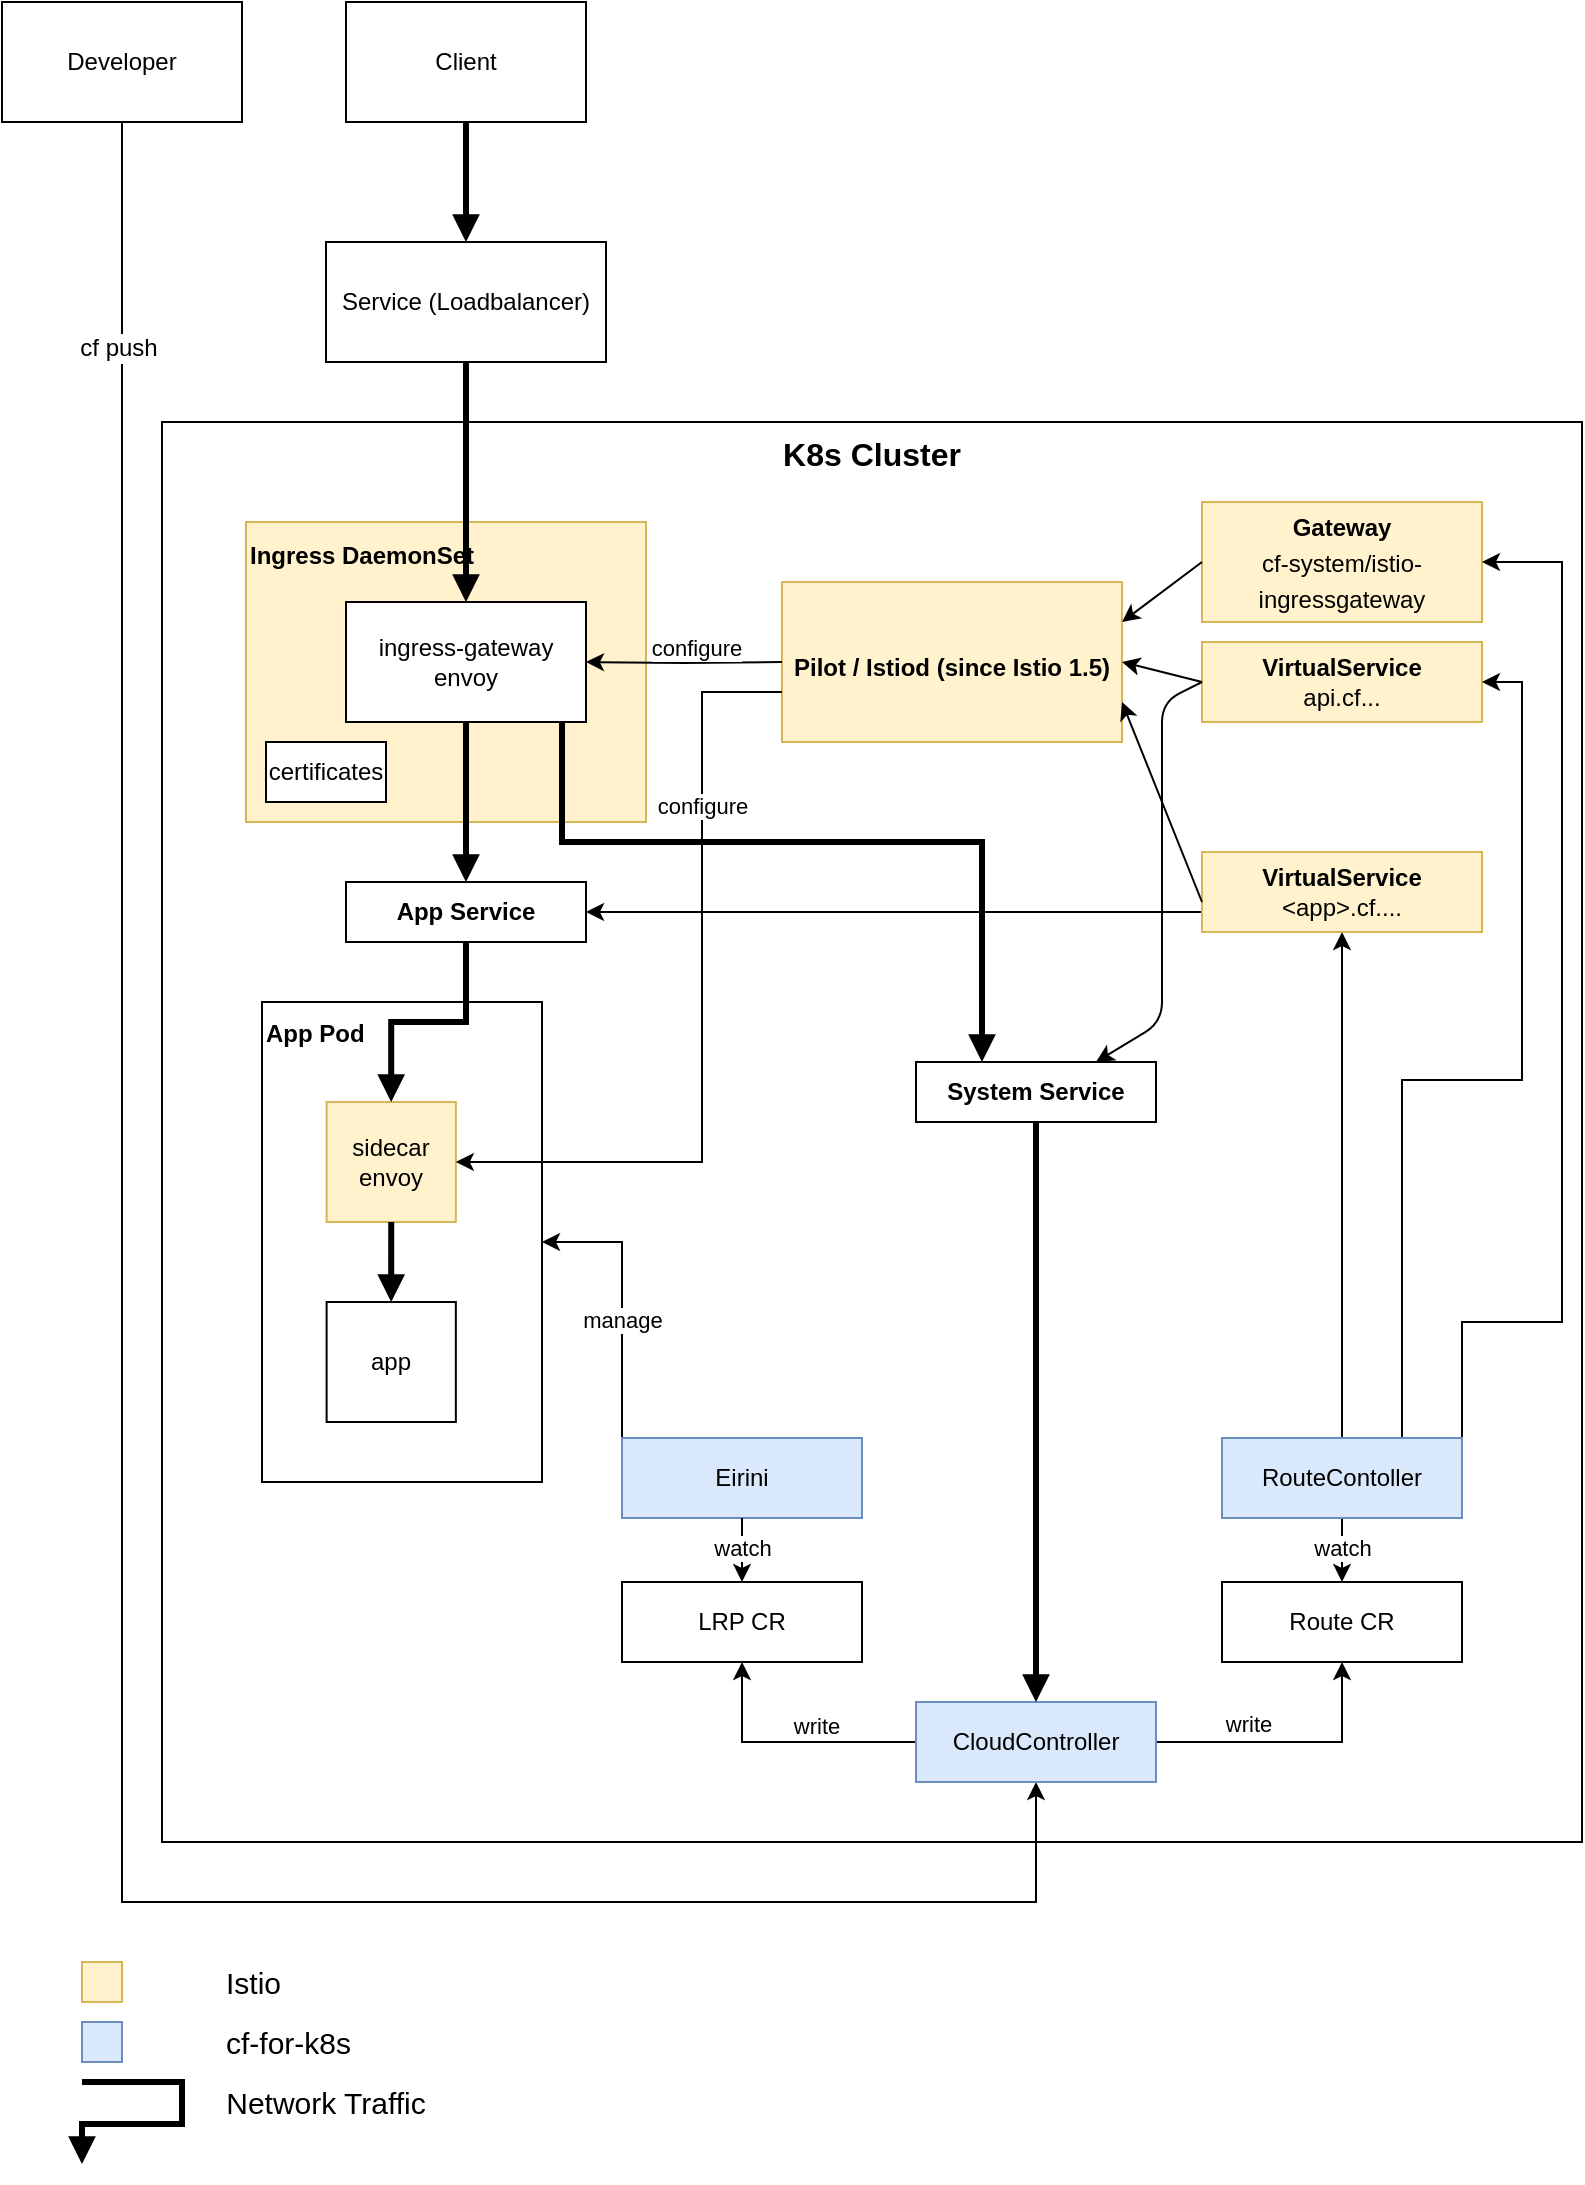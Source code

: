 <mxfile version="13.1.5" type="device"><diagram id="rJOVMeB0dU3zK5fSJqTK" name="Page-1"><mxGraphModel dx="2893" dy="1131" grid="1" gridSize="10" guides="1" tooltips="1" connect="1" arrows="1" fold="1" page="1" pageScale="1" pageWidth="827" pageHeight="1169" math="0" shadow="0"><root><mxCell id="0"/><mxCell id="1" parent="0"/><mxCell id="hrxmefYFYXSUgcAgwlKP-34" value="K8s Cluster" style="rounded=0;whiteSpace=wrap;html=1;fontSize=16;fontStyle=1;verticalAlign=top;" parent="1" vertex="1"><mxGeometry x="40" y="430" width="710" height="710" as="geometry"/></mxCell><mxCell id="hrxmefYFYXSUgcAgwlKP-3" style="edgeStyle=orthogonalEdgeStyle;rounded=0;orthogonalLoop=1;jettySize=auto;html=1;exitX=0.5;exitY=1;exitDx=0;exitDy=0;entryX=0.5;entryY=0;entryDx=0;entryDy=0;endArrow=block;endFill=1;strokeWidth=3;" parent="1" source="hrxmefYFYXSUgcAgwlKP-1" target="hrxmefYFYXSUgcAgwlKP-6" edge="1"><mxGeometry relative="1" as="geometry"/></mxCell><mxCell id="hrxmefYFYXSUgcAgwlKP-46" style="edgeStyle=orthogonalEdgeStyle;rounded=0;orthogonalLoop=1;jettySize=auto;html=1;entryX=0.5;entryY=1;entryDx=0;entryDy=0;fontSize=11;exitX=0.5;exitY=1;exitDx=0;exitDy=0;" parent="1" source="hrxmefYFYXSUgcAgwlKP-81" target="hrxmefYFYXSUgcAgwlKP-42" edge="1"><mxGeometry relative="1" as="geometry"><mxPoint x="20" y="290" as="sourcePoint"/><Array as="points"><mxPoint x="20" y="1170"/><mxPoint x="477" y="1170"/></Array></mxGeometry></mxCell><mxCell id="hrxmefYFYXSUgcAgwlKP-47" value="cf push" style="edgeLabel;html=1;align=center;verticalAlign=middle;resizable=0;points=[];fontSize=11;" parent="hrxmefYFYXSUgcAgwlKP-46" vertex="1" connectable="0"><mxGeometry x="-0.675" y="104" relative="1" as="geometry"><mxPoint as="offset"/></mxGeometry></mxCell><mxCell id="hrxmefYFYXSUgcAgwlKP-82" value="cf push" style="edgeLabel;html=1;align=center;verticalAlign=middle;resizable=0;points=[];fontSize=12;" parent="hrxmefYFYXSUgcAgwlKP-46" vertex="1" connectable="0"><mxGeometry x="-0.84" y="-2" relative="1" as="geometry"><mxPoint as="offset"/></mxGeometry></mxCell><mxCell id="hrxmefYFYXSUgcAgwlKP-1" value="Client" style="rounded=0;whiteSpace=wrap;html=1;" parent="1" vertex="1"><mxGeometry x="132" y="220" width="120" height="60" as="geometry"/></mxCell><mxCell id="hrxmefYFYXSUgcAgwlKP-6" value="Service (Loadbalancer)" style="rounded=0;whiteSpace=wrap;html=1;" parent="1" vertex="1"><mxGeometry x="122" y="340" width="140" height="60" as="geometry"/></mxCell><mxCell id="hrxmefYFYXSUgcAgwlKP-21" value="" style="group;align=left;" parent="1" vertex="1" connectable="0"><mxGeometry x="90" y="720" width="140" height="240" as="geometry"/></mxCell><mxCell id="hrxmefYFYXSUgcAgwlKP-17" value="&lt;font style=&quot;font-size: 12px&quot;&gt;App Pod&lt;/font&gt;" style="rounded=0;whiteSpace=wrap;html=1;verticalAlign=top;fontSize=14;fontStyle=1;align=left;" parent="hrxmefYFYXSUgcAgwlKP-21" vertex="1"><mxGeometry width="140" height="240" as="geometry"/></mxCell><mxCell id="hrxmefYFYXSUgcAgwlKP-8" value="sidecar&lt;br&gt;envoy" style="rounded=0;whiteSpace=wrap;html=1;fillColor=#fff2cc;strokeColor=#d6b656;" parent="hrxmefYFYXSUgcAgwlKP-21" vertex="1"><mxGeometry x="32.308" y="50" width="64.615" height="60" as="geometry"/></mxCell><mxCell id="hrxmefYFYXSUgcAgwlKP-9" value="app" style="rounded=0;whiteSpace=wrap;html=1;" parent="hrxmefYFYXSUgcAgwlKP-21" vertex="1"><mxGeometry x="32.308" y="150" width="64.615" height="60" as="geometry"/></mxCell><mxCell id="hrxmefYFYXSUgcAgwlKP-11" style="edgeStyle=orthogonalEdgeStyle;rounded=0;orthogonalLoop=1;jettySize=auto;html=1;exitX=0.5;exitY=1;exitDx=0;exitDy=0;strokeWidth=3;endFill=1;endArrow=block;" parent="hrxmefYFYXSUgcAgwlKP-21" source="hrxmefYFYXSUgcAgwlKP-8" target="hrxmefYFYXSUgcAgwlKP-9" edge="1"><mxGeometry relative="1" as="geometry"/></mxCell><mxCell id="hrxmefYFYXSUgcAgwlKP-14" value="&lt;div style=&quot;line-height: 18px&quot;&gt;&lt;font&gt;&lt;b&gt;&lt;font style=&quot;font-size: 12px&quot;&gt;Gateway&lt;/font&gt;&lt;br&gt;&lt;/b&gt;&lt;/font&gt;cf-system/istio-ingressgateway&lt;/div&gt;" style="rounded=0;whiteSpace=wrap;html=1;fillColor=#fff2cc;strokeColor=#d6b656;labelBackgroundColor=none;" parent="1" vertex="1"><mxGeometry x="560" y="470" width="140" height="60" as="geometry"/></mxCell><mxCell id="hrxmefYFYXSUgcAgwlKP-15" value="&lt;b&gt;VirtualService&lt;/b&gt;&lt;br&gt;api.cf..." style="rounded=0;whiteSpace=wrap;html=1;fillColor=#fff2cc;strokeColor=#d6b656;" parent="1" vertex="1"><mxGeometry x="560" y="540" width="140" height="40" as="geometry"/></mxCell><mxCell id="hrxmefYFYXSUgcAgwlKP-25" value="" style="group;fillColor=#fff2cc;strokeColor=#d6b656;" parent="1" vertex="1" connectable="0"><mxGeometry x="350" y="510" width="170" height="80" as="geometry"/></mxCell><mxCell id="hrxmefYFYXSUgcAgwlKP-22" value="&lt;b&gt;&lt;br&gt;&lt;br&gt;Pilot / Istiod (since Istio 1.5)&lt;/b&gt;" style="rounded=0;whiteSpace=wrap;html=1;verticalAlign=top;fillColor=#fff2cc;strokeColor=#d6b656;" parent="hrxmefYFYXSUgcAgwlKP-25" vertex="1"><mxGeometry width="170" height="80" as="geometry"/></mxCell><mxCell id="hrxmefYFYXSUgcAgwlKP-38" style="edgeStyle=orthogonalEdgeStyle;rounded=0;orthogonalLoop=1;jettySize=auto;html=1;exitX=0.75;exitY=0;exitDx=0;exitDy=0;entryX=1;entryY=0.5;entryDx=0;entryDy=0;fontSize=11;" parent="1" source="hrxmefYFYXSUgcAgwlKP-35" target="hrxmefYFYXSUgcAgwlKP-15" edge="1"><mxGeometry relative="1" as="geometry"/></mxCell><mxCell id="hrxmefYFYXSUgcAgwlKP-39" style="edgeStyle=orthogonalEdgeStyle;rounded=0;orthogonalLoop=1;jettySize=auto;html=1;exitX=1;exitY=0.5;exitDx=0;exitDy=0;entryX=1;entryY=0.5;entryDx=0;entryDy=0;fontSize=11;" parent="1" source="hrxmefYFYXSUgcAgwlKP-35" target="hrxmefYFYXSUgcAgwlKP-14" edge="1"><mxGeometry relative="1" as="geometry"><Array as="points"><mxPoint x="690" y="880"/><mxPoint x="740" y="880"/><mxPoint x="740" y="500"/></Array></mxGeometry></mxCell><mxCell id="hrxmefYFYXSUgcAgwlKP-56" style="edgeStyle=orthogonalEdgeStyle;rounded=0;orthogonalLoop=1;jettySize=auto;html=1;exitX=0.5;exitY=0;exitDx=0;exitDy=0;fontSize=15;" parent="1" source="hrxmefYFYXSUgcAgwlKP-35" target="hrxmefYFYXSUgcAgwlKP-55" edge="1"><mxGeometry relative="1" as="geometry"/></mxCell><mxCell id="0kSUXcKSh_ugkrox7M5H-12" style="edgeStyle=orthogonalEdgeStyle;rounded=0;orthogonalLoop=1;jettySize=auto;html=1;exitX=0.5;exitY=1;exitDx=0;exitDy=0;entryX=0.5;entryY=0;entryDx=0;entryDy=0;" parent="1" source="hrxmefYFYXSUgcAgwlKP-35" target="hrxmefYFYXSUgcAgwlKP-43" edge="1"><mxGeometry relative="1" as="geometry"/></mxCell><mxCell id="0kSUXcKSh_ugkrox7M5H-13" value="watch" style="edgeLabel;html=1;align=center;verticalAlign=middle;resizable=0;points=[];" parent="0kSUXcKSh_ugkrox7M5H-12" vertex="1" connectable="0"><mxGeometry x="-0.067" relative="1" as="geometry"><mxPoint as="offset"/></mxGeometry></mxCell><mxCell id="hrxmefYFYXSUgcAgwlKP-35" value="RouteContoller" style="rounded=0;whiteSpace=wrap;html=1;fillColor=#dae8fc;strokeColor=#6c8ebf;" parent="1" vertex="1"><mxGeometry x="570" y="938" width="120" height="40" as="geometry"/></mxCell><mxCell id="hrxmefYFYXSUgcAgwlKP-44" style="edgeStyle=orthogonalEdgeStyle;rounded=0;orthogonalLoop=1;jettySize=auto;html=1;exitX=1;exitY=0.5;exitDx=0;exitDy=0;entryX=0.5;entryY=1;entryDx=0;entryDy=0;fontSize=11;" parent="1" source="hrxmefYFYXSUgcAgwlKP-42" target="hrxmefYFYXSUgcAgwlKP-43" edge="1"><mxGeometry relative="1" as="geometry"/></mxCell><mxCell id="hrxmefYFYXSUgcAgwlKP-50" value="write" style="edgeLabel;html=1;align=center;verticalAlign=middle;resizable=0;points=[];fontSize=11;" parent="hrxmefYFYXSUgcAgwlKP-44" vertex="1" connectable="0"><mxGeometry x="-0.242" y="-1" relative="1" as="geometry"><mxPoint x="-5" y="-10" as="offset"/></mxGeometry></mxCell><mxCell id="0kSUXcKSh_ugkrox7M5H-16" style="edgeStyle=orthogonalEdgeStyle;rounded=0;orthogonalLoop=1;jettySize=auto;html=1;exitX=0;exitY=0.5;exitDx=0;exitDy=0;entryX=0.5;entryY=1;entryDx=0;entryDy=0;" parent="1" source="hrxmefYFYXSUgcAgwlKP-42" target="0kSUXcKSh_ugkrox7M5H-14" edge="1"><mxGeometry relative="1" as="geometry"/></mxCell><mxCell id="0kSUXcKSh_ugkrox7M5H-17" value="write" style="edgeLabel;html=1;align=center;verticalAlign=middle;resizable=0;points=[];" parent="0kSUXcKSh_ugkrox7M5H-16" vertex="1" connectable="0"><mxGeometry x="0.197" y="-2" relative="1" as="geometry"><mxPoint x="26" y="-6" as="offset"/></mxGeometry></mxCell><mxCell id="hrxmefYFYXSUgcAgwlKP-42" value="CloudController" style="rounded=0;whiteSpace=wrap;html=1;fillColor=#dae8fc;strokeColor=#6c8ebf;" parent="1" vertex="1"><mxGeometry x="417" y="1070" width="120" height="40" as="geometry"/></mxCell><mxCell id="hrxmefYFYXSUgcAgwlKP-43" value="Route CR" style="rounded=0;whiteSpace=wrap;html=1;" parent="1" vertex="1"><mxGeometry x="570" y="1010" width="120" height="40" as="geometry"/></mxCell><mxCell id="hrxmefYFYXSUgcAgwlKP-54" value="" style="group;fillColor=#fff2cc;strokeColor=#d6b656;" parent="1" vertex="1" connectable="0"><mxGeometry x="82" y="480" width="200" height="150" as="geometry"/></mxCell><mxCell id="hrxmefYFYXSUgcAgwlKP-52" value="&lt;font style=&quot;font-size: 12px&quot;&gt;Ingress DaemonSet&lt;/font&gt;" style="rounded=0;whiteSpace=wrap;html=1;fontSize=15;verticalAlign=top;fontStyle=1;fillColor=#fff2cc;strokeColor=#d6b656;align=left;" parent="hrxmefYFYXSUgcAgwlKP-54" vertex="1"><mxGeometry width="200" height="150" as="geometry"/></mxCell><mxCell id="hrxmefYFYXSUgcAgwlKP-2" value="ingress-gateway&lt;br&gt;envoy" style="rounded=0;whiteSpace=wrap;html=1;" parent="hrxmefYFYXSUgcAgwlKP-54" vertex="1"><mxGeometry x="50" y="40" width="120" height="60" as="geometry"/></mxCell><mxCell id="hrxmefYFYXSUgcAgwlKP-51" value="certificates" style="rounded=0;whiteSpace=wrap;html=1;" parent="hrxmefYFYXSUgcAgwlKP-54" vertex="1"><mxGeometry x="10" y="110" width="60" height="30" as="geometry"/></mxCell><mxCell id="hrxmefYFYXSUgcAgwlKP-19" style="edgeStyle=orthogonalEdgeStyle;rounded=0;orthogonalLoop=1;jettySize=auto;html=1;" parent="1" target="hrxmefYFYXSUgcAgwlKP-2" edge="1"><mxGeometry relative="1" as="geometry"><mxPoint x="350" y="550" as="sourcePoint"/></mxGeometry></mxCell><mxCell id="hrxmefYFYXSUgcAgwlKP-20" value="configure" style="edgeLabel;html=1;align=center;verticalAlign=middle;resizable=0;points=[];" parent="hrxmefYFYXSUgcAgwlKP-19" vertex="1" connectable="0"><mxGeometry x="-0.061" y="1" relative="1" as="geometry"><mxPoint x="3" y="-9" as="offset"/></mxGeometry></mxCell><mxCell id="hrxmefYFYXSUgcAgwlKP-10" style="edgeStyle=orthogonalEdgeStyle;rounded=0;orthogonalLoop=1;jettySize=auto;html=1;exitX=0.5;exitY=1;exitDx=0;exitDy=0;entryX=0.5;entryY=0;entryDx=0;entryDy=0;strokeWidth=3;endFill=1;endArrow=block;" parent="1" source="hrxmefYFYXSUgcAgwlKP-2" target="hrxmefYFYXSUgcAgwlKP-65" edge="1"><mxGeometry relative="1" as="geometry"/></mxCell><mxCell id="hrxmefYFYXSUgcAgwlKP-7" style="edgeStyle=orthogonalEdgeStyle;rounded=0;orthogonalLoop=1;jettySize=auto;html=1;exitX=0.5;exitY=1;exitDx=0;exitDy=0;strokeWidth=3;endFill=1;endArrow=block;" parent="1" source="hrxmefYFYXSUgcAgwlKP-6" target="hrxmefYFYXSUgcAgwlKP-2" edge="1"><mxGeometry relative="1" as="geometry"/></mxCell><mxCell id="hrxmefYFYXSUgcAgwlKP-67" style="edgeStyle=orthogonalEdgeStyle;rounded=0;orthogonalLoop=1;jettySize=auto;html=1;exitX=0;exitY=0.75;exitDx=0;exitDy=0;entryX=1;entryY=0.5;entryDx=0;entryDy=0;fontSize=15;" parent="1" source="hrxmefYFYXSUgcAgwlKP-55" target="hrxmefYFYXSUgcAgwlKP-65" edge="1"><mxGeometry relative="1" as="geometry"/></mxCell><mxCell id="hrxmefYFYXSUgcAgwlKP-55" value="&lt;b&gt;VirtualService&lt;/b&gt;&lt;br&gt;&amp;lt;app&amp;gt;.cf...." style="rounded=0;whiteSpace=wrap;html=1;fillColor=#fff2cc;strokeColor=#d6b656;" parent="1" vertex="1"><mxGeometry x="560" y="645" width="140" height="40" as="geometry"/></mxCell><mxCell id="hrxmefYFYXSUgcAgwlKP-66" style="edgeStyle=orthogonalEdgeStyle;rounded=0;orthogonalLoop=1;jettySize=auto;html=1;exitX=0.5;exitY=1;exitDx=0;exitDy=0;fontSize=11;strokeWidth=3;endFill=1;endArrow=block;" parent="1" source="hrxmefYFYXSUgcAgwlKP-65" target="hrxmefYFYXSUgcAgwlKP-8" edge="1"><mxGeometry relative="1" as="geometry"/></mxCell><mxCell id="hrxmefYFYXSUgcAgwlKP-81" value="Developer" style="rounded=0;whiteSpace=wrap;html=1;" parent="1" vertex="1"><mxGeometry x="-40" y="220" width="120" height="60" as="geometry"/></mxCell><mxCell id="hrxmefYFYXSUgcAgwlKP-86" style="edgeStyle=orthogonalEdgeStyle;rounded=0;orthogonalLoop=1;jettySize=auto;html=1;exitX=0.5;exitY=1;exitDx=0;exitDy=0;endArrow=block;endFill=1;strokeWidth=3;fontSize=12;" parent="1" source="hrxmefYFYXSUgcAgwlKP-83" target="hrxmefYFYXSUgcAgwlKP-42" edge="1"><mxGeometry relative="1" as="geometry"/></mxCell><mxCell id="hrxmefYFYXSUgcAgwlKP-83" value="&lt;font style=&quot;font-size: 12px&quot;&gt;System Service&lt;/font&gt;" style="rounded=0;whiteSpace=wrap;html=1;fontSize=12;fontStyle=1" parent="1" vertex="1"><mxGeometry x="417" y="750" width="120" height="30" as="geometry"/></mxCell><mxCell id="hrxmefYFYXSUgcAgwlKP-85" style="edgeStyle=orthogonalEdgeStyle;rounded=0;orthogonalLoop=1;jettySize=auto;html=1;endArrow=block;endFill=1;strokeWidth=3;fontSize=12;" parent="1" target="hrxmefYFYXSUgcAgwlKP-83" edge="1"><mxGeometry relative="1" as="geometry"><Array as="points"><mxPoint x="240" y="640"/><mxPoint x="450" y="640"/></Array><mxPoint x="240" y="580" as="sourcePoint"/></mxGeometry></mxCell><mxCell id="hrxmefYFYXSUgcAgwlKP-65" value="&lt;font style=&quot;font-size: 12px&quot;&gt;App Service&lt;/font&gt;" style="rounded=0;whiteSpace=wrap;html=1;fontSize=12;fontStyle=1" parent="1" vertex="1"><mxGeometry x="132" y="660" width="120" height="30" as="geometry"/></mxCell><mxCell id="0kSUXcKSh_ugkrox7M5H-5" value="manage" style="edgeStyle=orthogonalEdgeStyle;rounded=0;orthogonalLoop=1;jettySize=auto;html=1;exitX=0;exitY=0.5;exitDx=0;exitDy=0;entryX=1;entryY=0.5;entryDx=0;entryDy=0;" parent="1" source="0kSUXcKSh_ugkrox7M5H-1" target="hrxmefYFYXSUgcAgwlKP-17" edge="1"><mxGeometry relative="1" as="geometry"><Array as="points"><mxPoint x="270" y="840"/></Array></mxGeometry></mxCell><mxCell id="0kSUXcKSh_ugkrox7M5H-1" value="Eirini" style="rounded=0;whiteSpace=wrap;html=1;fillColor=#dae8fc;strokeColor=#6c8ebf;" parent="1" vertex="1"><mxGeometry x="270" y="938" width="120" height="40" as="geometry"/></mxCell><mxCell id="0kSUXcKSh_ugkrox7M5H-19" style="edgeStyle=orthogonalEdgeStyle;rounded=0;orthogonalLoop=1;jettySize=auto;html=1;exitX=0.5;exitY=1;exitDx=0;exitDy=0;entryX=0.5;entryY=0;entryDx=0;entryDy=0;" parent="1" source="0kSUXcKSh_ugkrox7M5H-1" target="0kSUXcKSh_ugkrox7M5H-14" edge="1"><mxGeometry relative="1" as="geometry"/></mxCell><mxCell id="0kSUXcKSh_ugkrox7M5H-14" value="LRP CR" style="rounded=0;whiteSpace=wrap;html=1;" parent="1" vertex="1"><mxGeometry x="270" y="1010" width="120" height="40" as="geometry"/></mxCell><mxCell id="hrxmefYFYXSUgcAgwlKP-40" style="edgeStyle=orthogonalEdgeStyle;rounded=0;orthogonalLoop=1;jettySize=auto;html=1;entryX=1;entryY=0.5;entryDx=0;entryDy=0;fontSize=11;" parent="1" target="hrxmefYFYXSUgcAgwlKP-8" edge="1"><mxGeometry relative="1" as="geometry"><Array as="points"><mxPoint x="310" y="565"/><mxPoint x="310" y="800"/></Array><mxPoint x="350" y="565" as="sourcePoint"/></mxGeometry></mxCell><mxCell id="hrxmefYFYXSUgcAgwlKP-41" value="configure" style="edgeLabel;html=1;align=center;verticalAlign=middle;resizable=0;points=[];fontSize=11;" parent="hrxmefYFYXSUgcAgwlKP-40" vertex="1" connectable="0"><mxGeometry x="-0.141" relative="1" as="geometry"><mxPoint y="-74.59" as="offset"/></mxGeometry></mxCell><mxCell id="0kSUXcKSh_ugkrox7M5H-20" value="" style="group" parent="1" vertex="1" connectable="0"><mxGeometry y="1200" width="180" height="81" as="geometry"/></mxCell><mxCell id="hrxmefYFYXSUgcAgwlKP-70" value="" style="group" parent="0kSUXcKSh_ugkrox7M5H-20" vertex="1" connectable="0"><mxGeometry width="70" height="20" as="geometry"/></mxCell><mxCell id="hrxmefYFYXSUgcAgwlKP-68" value="" style="rounded=0;whiteSpace=wrap;html=1;fillColor=#fff2cc;strokeColor=#d6b656;" parent="hrxmefYFYXSUgcAgwlKP-70" vertex="1"><mxGeometry width="20" height="20" as="geometry"/></mxCell><mxCell id="hrxmefYFYXSUgcAgwlKP-71" value="" style="group" parent="0kSUXcKSh_ugkrox7M5H-20" vertex="1" connectable="0"><mxGeometry y="30" width="110" height="20" as="geometry"/></mxCell><mxCell id="hrxmefYFYXSUgcAgwlKP-72" value="" style="rounded=0;whiteSpace=wrap;html=1;fillColor=#dae8fc;strokeColor=#6c8ebf;" parent="hrxmefYFYXSUgcAgwlKP-71" vertex="1"><mxGeometry width="20" height="20" as="geometry"/></mxCell><mxCell id="hrxmefYFYXSUgcAgwlKP-73" value="cf-for-k8s" style="text;html=1;strokeColor=none;fillColor=none;align=left;verticalAlign=middle;whiteSpace=wrap;rounded=0;labelBackgroundColor=none;fontSize=15;" parent="0kSUXcKSh_ugkrox7M5H-20" vertex="1"><mxGeometry x="70" y="30" width="80" height="20" as="geometry"/></mxCell><mxCell id="hrxmefYFYXSUgcAgwlKP-69" value="Istio" style="text;html=1;strokeColor=none;fillColor=none;align=left;verticalAlign=middle;whiteSpace=wrap;rounded=0;labelBackgroundColor=none;fontSize=15;" parent="0kSUXcKSh_ugkrox7M5H-20" vertex="1"><mxGeometry x="70" width="40" height="20" as="geometry"/></mxCell><mxCell id="hrxmefYFYXSUgcAgwlKP-80" value="" style="group" parent="0kSUXcKSh_ugkrox7M5H-20" vertex="1" connectable="0"><mxGeometry y="60" width="180" height="21" as="geometry"/></mxCell><mxCell id="hrxmefYFYXSUgcAgwlKP-77" style="edgeStyle=orthogonalEdgeStyle;rounded=0;orthogonalLoop=1;jettySize=auto;html=1;exitX=0.5;exitY=1;exitDx=0;exitDy=0;endArrow=block;endFill=1;strokeWidth=3;" parent="hrxmefYFYXSUgcAgwlKP-80" edge="1"><mxGeometry relative="1" as="geometry"><mxPoint as="sourcePoint"/><mxPoint y="41" as="targetPoint"/><Array as="points"><mxPoint x="50"/><mxPoint x="50" y="21"/><mxPoint y="21"/></Array></mxGeometry></mxCell><mxCell id="hrxmefYFYXSUgcAgwlKP-78" value="Network Traffic" style="text;html=1;strokeColor=none;fillColor=none;align=center;verticalAlign=middle;whiteSpace=wrap;rounded=0;labelBackgroundColor=none;fontSize=15;" parent="hrxmefYFYXSUgcAgwlKP-80" vertex="1"><mxGeometry x="67" width="110" height="20" as="geometry"/></mxCell><mxCell id="HHQfYYkm6bBMowVu0nGi-2" value="" style="endArrow=classic;html=1;exitX=0;exitY=0.5;exitDx=0;exitDy=0;entryX=0.75;entryY=0;entryDx=0;entryDy=0;" edge="1" parent="1" source="hrxmefYFYXSUgcAgwlKP-15" target="hrxmefYFYXSUgcAgwlKP-83"><mxGeometry width="50" height="50" relative="1" as="geometry"><mxPoint x="550" y="770" as="sourcePoint"/><mxPoint x="570" y="1010" as="targetPoint"/><Array as="points"><mxPoint x="540" y="570"/><mxPoint x="540" y="730"/></Array></mxGeometry></mxCell><mxCell id="HHQfYYkm6bBMowVu0nGi-9" value="watch" style="edgeLabel;html=1;align=center;verticalAlign=middle;resizable=0;points=[];" vertex="1" connectable="0" parent="1"><mxGeometry x="647" y="1008" as="geometry"><mxPoint x="-317" y="-15" as="offset"/></mxGeometry></mxCell><mxCell id="HHQfYYkm6bBMowVu0nGi-15" value="" style="endArrow=classic;html=1;exitX=0;exitY=0.5;exitDx=0;exitDy=0;entryX=1;entryY=0.25;entryDx=0;entryDy=0;" edge="1" parent="1" source="hrxmefYFYXSUgcAgwlKP-14" target="hrxmefYFYXSUgcAgwlKP-22"><mxGeometry width="50" height="50" relative="1" as="geometry"><mxPoint x="510" y="730" as="sourcePoint"/><mxPoint x="560" y="680" as="targetPoint"/></mxGeometry></mxCell><mxCell id="HHQfYYkm6bBMowVu0nGi-16" value="" style="endArrow=classic;html=1;exitX=0;exitY=0.5;exitDx=0;exitDy=0;entryX=1;entryY=0.5;entryDx=0;entryDy=0;" edge="1" parent="1" source="hrxmefYFYXSUgcAgwlKP-15" target="hrxmefYFYXSUgcAgwlKP-22"><mxGeometry width="50" height="50" relative="1" as="geometry"><mxPoint x="510" y="730" as="sourcePoint"/><mxPoint x="560" y="680" as="targetPoint"/></mxGeometry></mxCell><mxCell id="HHQfYYkm6bBMowVu0nGi-17" value="" style="endArrow=classic;html=1;entryX=1;entryY=0.75;entryDx=0;entryDy=0;" edge="1" parent="1" target="hrxmefYFYXSUgcAgwlKP-22"><mxGeometry width="50" height="50" relative="1" as="geometry"><mxPoint x="560" y="670" as="sourcePoint"/><mxPoint x="560" y="680" as="targetPoint"/></mxGeometry></mxCell></root></mxGraphModel></diagram></mxfile>